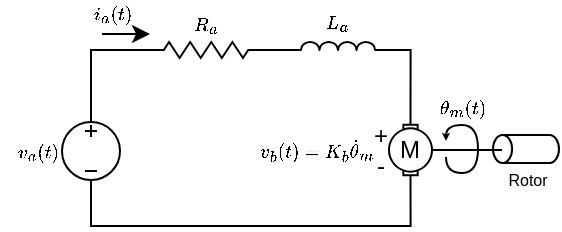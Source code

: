<mxfile version="24.7.17">
  <diagram name="Page-1" id="nAmXncyiV5FKN-tAdYIz">
    <mxGraphModel dx="328" dy="174" grid="1" gridSize="1" guides="1" tooltips="1" connect="1" arrows="1" fold="1" page="1" pageScale="1" pageWidth="850" pageHeight="1100" math="1" shadow="0">
      <root>
        <mxCell id="0" />
        <mxCell id="1" parent="0" />
        <mxCell id="SWKvxhQh1QzlWY98uZab-1" value="" style="pointerEvents=1;verticalLabelPosition=bottom;shadow=0;dashed=0;align=center;html=1;verticalAlign=top;shape=mxgraph.electrical.signal_sources.source;aspect=fixed;points=[[0.5,0,0],[1,0.5,0],[0.5,1,0],[0,0.5,0]];elSignalType=dc3;" vertex="1" parent="1">
          <mxGeometry x="200" y="196" width="29" height="29" as="geometry" />
        </mxCell>
        <mxCell id="SWKvxhQh1QzlWY98uZab-2" value="" style="pointerEvents=1;verticalLabelPosition=bottom;shadow=0;dashed=0;align=center;html=1;verticalAlign=top;shape=mxgraph.electrical.resistors.resistor_2;" vertex="1" parent="1">
          <mxGeometry x="239" y="156" width="66" height="8" as="geometry" />
        </mxCell>
        <mxCell id="SWKvxhQh1QzlWY98uZab-3" value="" style="pointerEvents=1;verticalLabelPosition=bottom;shadow=0;dashed=0;align=center;html=1;verticalAlign=top;shape=mxgraph.electrical.inductors.inductor_3;" vertex="1" parent="1">
          <mxGeometry x="309" y="156" width="58" height="4" as="geometry" />
        </mxCell>
        <mxCell id="SWKvxhQh1QzlWY98uZab-4" style="edgeStyle=orthogonalEdgeStyle;rounded=0;orthogonalLoop=1;jettySize=auto;html=1;exitX=0.5;exitY=0;exitDx=0;exitDy=0;exitPerimeter=0;entryX=0;entryY=0.5;entryDx=0;entryDy=0;entryPerimeter=0;endArrow=none;endFill=0;" edge="1" parent="1" source="SWKvxhQh1QzlWY98uZab-1" target="SWKvxhQh1QzlWY98uZab-2">
          <mxGeometry relative="1" as="geometry" />
        </mxCell>
        <mxCell id="SWKvxhQh1QzlWY98uZab-7" value="&lt;font style=&quot;font-size: 8px;&quot;&gt;$$R_a$$&lt;/font&gt;" style="text;html=1;align=center;verticalAlign=middle;whiteSpace=wrap;rounded=0;" vertex="1" parent="1">
          <mxGeometry x="255.5" y="140" width="33" height="16" as="geometry" />
        </mxCell>
        <mxCell id="SWKvxhQh1QzlWY98uZab-8" value="&lt;font style=&quot;font-size: 8px;&quot;&gt;$$v_a(t)$$&lt;/font&gt;" style="text;html=1;align=center;verticalAlign=middle;whiteSpace=wrap;rounded=0;" vertex="1" parent="1">
          <mxGeometry x="180" y="202.5" width="16" height="16" as="geometry" />
        </mxCell>
        <mxCell id="SWKvxhQh1QzlWY98uZab-9" value="&lt;font style=&quot;font-size: 8px;&quot;&gt;$$L_a$$&lt;/font&gt;" style="text;html=1;align=center;verticalAlign=middle;whiteSpace=wrap;rounded=0;" vertex="1" parent="1">
          <mxGeometry x="322" y="139" width="32" height="16" as="geometry" />
        </mxCell>
        <mxCell id="SWKvxhQh1QzlWY98uZab-11" style="edgeStyle=orthogonalEdgeStyle;rounded=0;orthogonalLoop=1;jettySize=auto;html=1;exitX=1;exitY=0.5;exitDx=0;exitDy=0;exitPerimeter=0;entryX=0;entryY=1;entryDx=0;entryDy=0;entryPerimeter=0;endArrow=none;endFill=0;" edge="1" parent="1" source="SWKvxhQh1QzlWY98uZab-2" target="SWKvxhQh1QzlWY98uZab-3">
          <mxGeometry relative="1" as="geometry" />
        </mxCell>
        <mxCell id="SWKvxhQh1QzlWY98uZab-12" value="" style="shape=cylinder3;whiteSpace=wrap;html=1;boundedLbl=1;backgroundOutline=1;size=4.777;rotation=-90;" vertex="1" parent="1">
          <mxGeometry x="425" y="193" width="14" height="33" as="geometry" />
        </mxCell>
        <mxCell id="SWKvxhQh1QzlWY98uZab-13" value="&lt;span style=&quot;font-size: 8px;&quot;&gt;Rotor&lt;/span&gt;" style="text;html=1;align=center;verticalAlign=middle;whiteSpace=wrap;rounded=0;" vertex="1" parent="1">
          <mxGeometry x="424" y="217.5" width="18" height="12" as="geometry" />
        </mxCell>
        <mxCell id="SWKvxhQh1QzlWY98uZab-14" value="" style="curved=1;endArrow=classic;html=1;rounded=0;endSize=1;" edge="1" parent="1">
          <mxGeometry width="50" height="50" relative="1" as="geometry">
            <mxPoint x="392" y="213.5" as="sourcePoint" />
            <mxPoint x="392" y="205.5" as="targetPoint" />
            <Array as="points">
              <mxPoint x="392" y="221.5" />
              <mxPoint x="408" y="221.5" />
              <mxPoint x="408" y="197.5" />
              <mxPoint x="392" y="197.5" />
            </Array>
          </mxGeometry>
        </mxCell>
        <mxCell id="SWKvxhQh1QzlWY98uZab-15" value="$$\theta_m(t)$$" style="text;html=1;align=center;verticalAlign=middle;whiteSpace=wrap;rounded=0;fontSize=8;" vertex="1" parent="1">
          <mxGeometry x="389" y="181" width="24" height="16" as="geometry" />
        </mxCell>
        <mxCell id="SWKvxhQh1QzlWY98uZab-16" value="" style="shape=mxgraph.electrical.electro-mechanical.motor_2;html=1;shadow=0;dashed=0;align=center;fontSize=30;strokeWidth=1;rotation=90;" vertex="1" parent="1">
          <mxGeometry x="356.25" y="199.25" width="36" height="21.5" as="geometry" />
        </mxCell>
        <mxCell id="SWKvxhQh1QzlWY98uZab-17" style="edgeStyle=orthogonalEdgeStyle;rounded=0;orthogonalLoop=1;jettySize=auto;html=1;exitX=1;exitY=0.5;exitDx=0;exitDy=0;exitPerimeter=0;entryX=0.5;entryY=1;entryDx=0;entryDy=0;entryPerimeter=0;endArrow=none;endFill=0;" edge="1" parent="1" source="SWKvxhQh1QzlWY98uZab-16" target="SWKvxhQh1QzlWY98uZab-1">
          <mxGeometry relative="1" as="geometry" />
        </mxCell>
        <mxCell id="SWKvxhQh1QzlWY98uZab-18" value="" style="endArrow=none;html=1;rounded=0;exitX=0.499;exitY=-0.004;exitDx=0;exitDy=0;exitPerimeter=0;entryX=0.464;entryY=0.136;entryDx=0;entryDy=0;entryPerimeter=0;" edge="1" parent="1" source="SWKvxhQh1QzlWY98uZab-16" target="SWKvxhQh1QzlWY98uZab-12">
          <mxGeometry width="50" height="50" relative="1" as="geometry">
            <mxPoint x="385" y="210" as="sourcePoint" />
            <mxPoint x="412" y="213" as="targetPoint" />
          </mxGeometry>
        </mxCell>
        <mxCell id="SWKvxhQh1QzlWY98uZab-19" value="M" style="text;html=1;align=center;verticalAlign=middle;whiteSpace=wrap;rounded=0;" vertex="1" parent="1">
          <mxGeometry x="361.25" y="204" width="26" height="11" as="geometry" />
        </mxCell>
        <mxCell id="SWKvxhQh1QzlWY98uZab-20" style="edgeStyle=orthogonalEdgeStyle;rounded=0;orthogonalLoop=1;jettySize=auto;html=1;exitX=1;exitY=1;exitDx=0;exitDy=0;exitPerimeter=0;entryX=0;entryY=0.5;entryDx=0;entryDy=0;entryPerimeter=0;endArrow=none;endFill=0;" edge="1" parent="1" source="SWKvxhQh1QzlWY98uZab-3" target="SWKvxhQh1QzlWY98uZab-16">
          <mxGeometry relative="1" as="geometry" />
        </mxCell>
        <mxCell id="SWKvxhQh1QzlWY98uZab-21" value="" style="endArrow=classic;html=1;rounded=0;" edge="1" parent="1">
          <mxGeometry width="50" height="50" relative="1" as="geometry">
            <mxPoint x="220" y="152" as="sourcePoint" />
            <mxPoint x="244" y="152" as="targetPoint" />
          </mxGeometry>
        </mxCell>
        <mxCell id="SWKvxhQh1QzlWY98uZab-22" value="&lt;font style=&quot;font-size: 8px;&quot;&gt;$$i_a(t)$$&lt;/font&gt;" style="text;html=1;align=center;verticalAlign=middle;whiteSpace=wrap;rounded=0;" vertex="1" parent="1">
          <mxGeometry x="220" y="138" width="12" height="8" as="geometry" />
        </mxCell>
        <mxCell id="SWKvxhQh1QzlWY98uZab-23" value="+&lt;div&gt;-&lt;/div&gt;" style="text;html=1;align=center;verticalAlign=middle;whiteSpace=wrap;rounded=0;" vertex="1" parent="1">
          <mxGeometry x="356.25" y="201" width="7" height="18" as="geometry" />
        </mxCell>
        <mxCell id="SWKvxhQh1QzlWY98uZab-25" value="&lt;font style=&quot;font-size: 8px;&quot;&gt;$$v_b(t) = K_b\dot{\theta}_m$$&lt;/font&gt;" style="text;html=1;align=center;verticalAlign=middle;whiteSpace=wrap;rounded=0;" vertex="1" parent="1">
          <mxGeometry x="304" y="199.5" width="48" height="21" as="geometry" />
        </mxCell>
      </root>
    </mxGraphModel>
  </diagram>
</mxfile>
